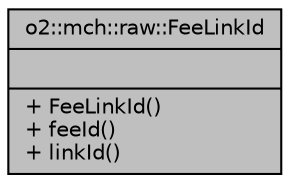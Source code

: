 digraph "o2::mch::raw::FeeLinkId"
{
 // INTERACTIVE_SVG=YES
  bgcolor="transparent";
  edge [fontname="Helvetica",fontsize="10",labelfontname="Helvetica",labelfontsize="10"];
  node [fontname="Helvetica",fontsize="10",shape=record];
  Node1 [label="{o2::mch::raw::FeeLinkId\n||+ FeeLinkId()\l+ feeId()\l+ linkId()\l}",height=0.2,width=0.4,color="black", fillcolor="grey75", style="filled", fontcolor="black"];
}
